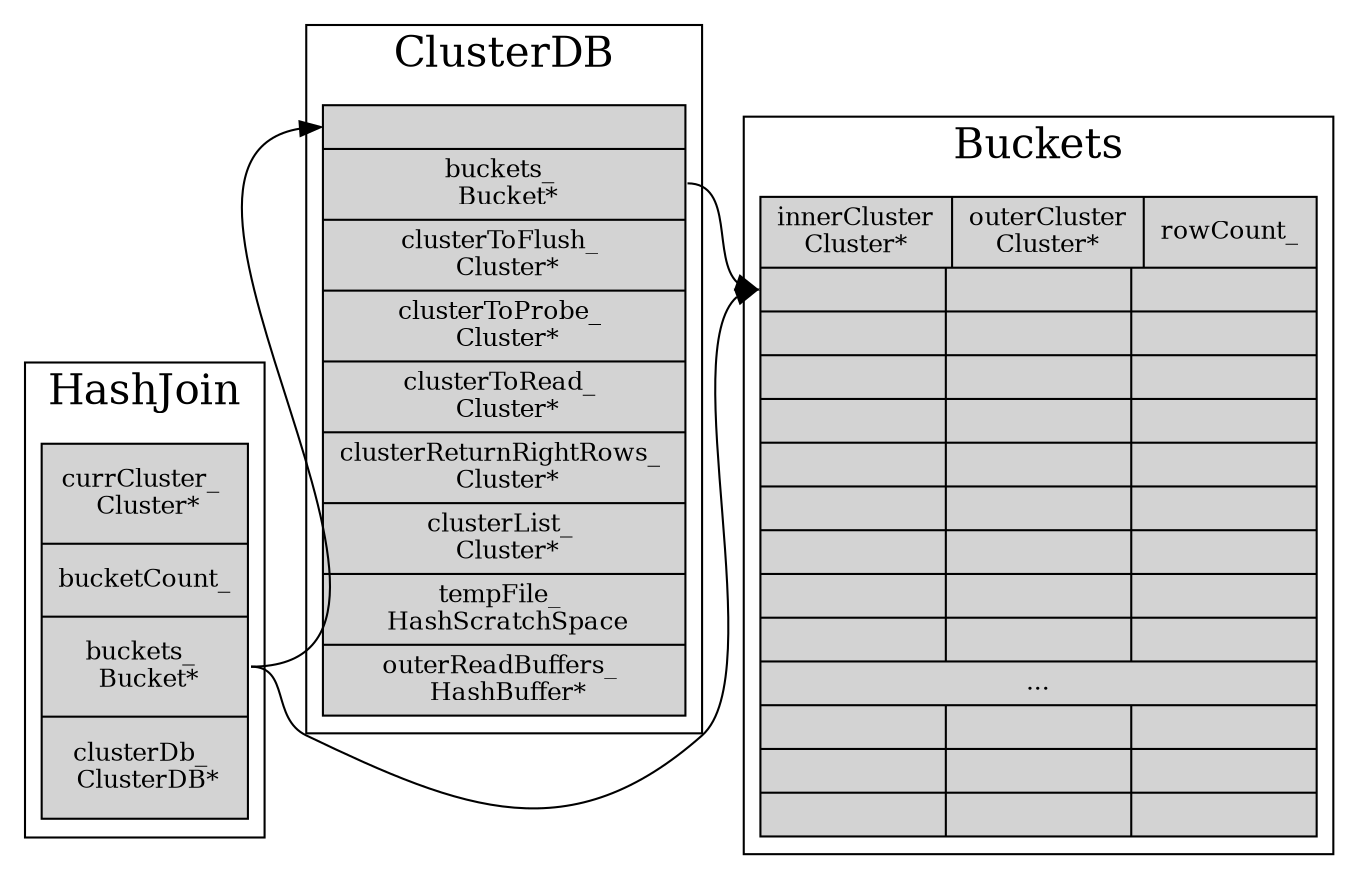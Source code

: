 digraph G {
  nodesep=.05;
  fontsize=20;
  rankdir=LR;
  node [shape=record,width=.1,height=.1];
  
  subgraph cluster_HashJoin {
    node [style=filled];
    label = "HashJoin";
    HashJoin [fontsize=12, label=" currCluster_ \n Cluster* | bucketCount_ | <buckets_> buckets_ \n Bucket* | <clusterDb_> clusterDb_ \n ClusterDB*", height=2.5];
  }

  subgraph cluster_ClusterDB {
    node [style=filled];
    label = "ClusterDB";
    ClusterDB [fontsize=12, label=" <header_> | <buckets_> buckets_ \n Bucket* | <clusterToFlush_> clusterToFlush_ \n Cluster* | <clusterToProbe_> clusterToProbe_ \n Cluster* | <clusterToRead_> clusterToRead_ \n Cluster* | <clusterReturnRightRows_> clusterReturnRightRows_ \n Cluster* | <clusterList_> clusterList_ \n Cluster* | <tempFile_> tempFile_ \n HashScratchSpace | <outerReadBuffers_> outerReadBuffers_ \n HashBuffer* ", height=2.5];
  }

  subgraph cluster_Buckets {
    node [style=filled];
    label = "Buckets";
    Buckets [fontsize=12, label=" {<header_> innerCluster\nCluster* | outerCluster\nCluster* | rowCount_ } | {<bucket0>||} | {<bucket1>||} | {<bucket2>||} | {<bucket3>||} | {<bucket4>||} | {<bucket5>||} | {<bucket6>||} | {<bucket7>||}| {<bucket8>||} | ... | {<bucketn2>||} | {<bucketn1>||} | {<bucketn>||}", height=2.5];
  }

  node [width = 1.5];

  HashJoin:buckets_ -> Buckets:bucket0;
  HashJoin:buckets_ -> ClusterDB:header_;
  ClusterDB:buckets_ -> Buckets:bucket0;
}